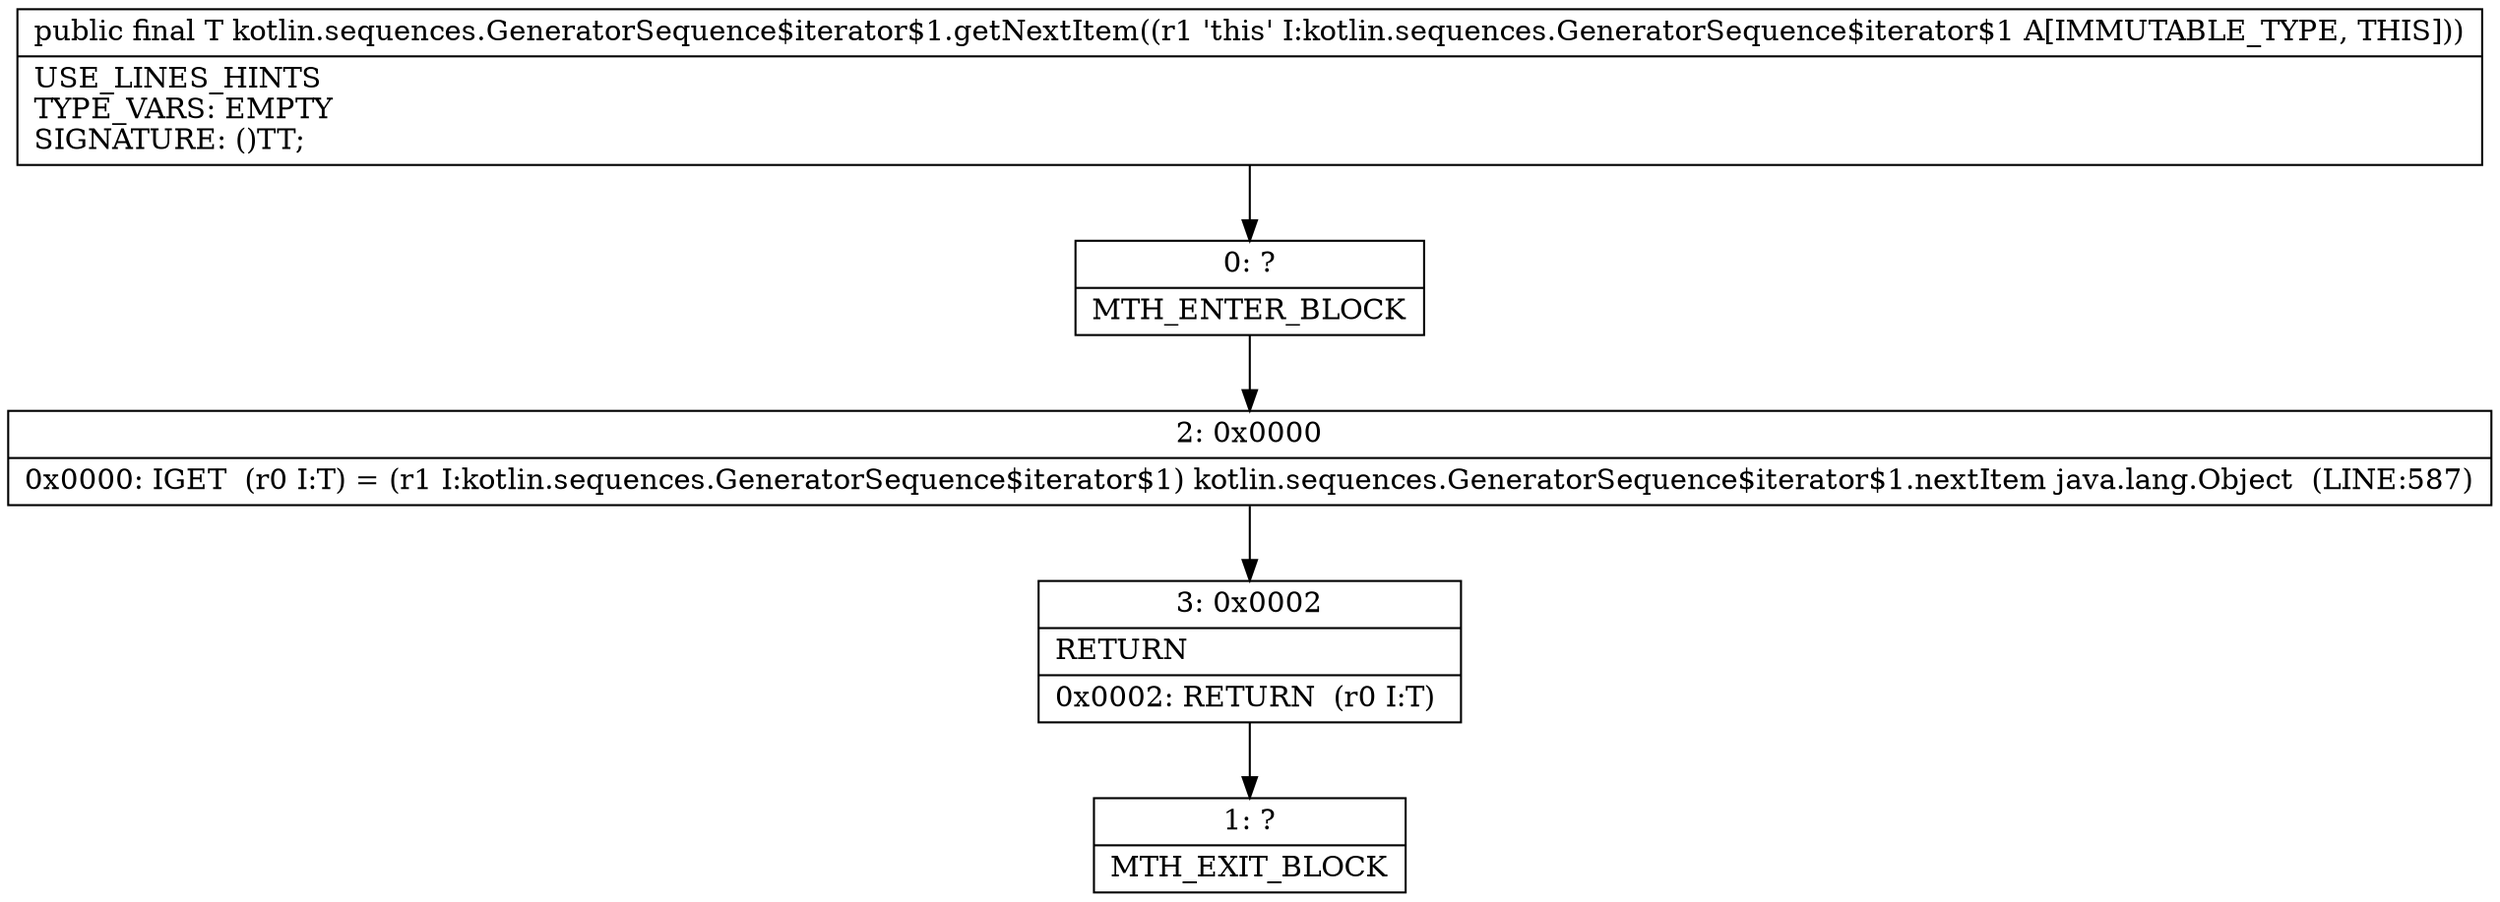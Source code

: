 digraph "CFG forkotlin.sequences.GeneratorSequence$iterator$1.getNextItem()Ljava\/lang\/Object;" {
Node_0 [shape=record,label="{0\:\ ?|MTH_ENTER_BLOCK\l}"];
Node_2 [shape=record,label="{2\:\ 0x0000|0x0000: IGET  (r0 I:T) = (r1 I:kotlin.sequences.GeneratorSequence$iterator$1) kotlin.sequences.GeneratorSequence$iterator$1.nextItem java.lang.Object  (LINE:587)\l}"];
Node_3 [shape=record,label="{3\:\ 0x0002|RETURN\l|0x0002: RETURN  (r0 I:T) \l}"];
Node_1 [shape=record,label="{1\:\ ?|MTH_EXIT_BLOCK\l}"];
MethodNode[shape=record,label="{public final T kotlin.sequences.GeneratorSequence$iterator$1.getNextItem((r1 'this' I:kotlin.sequences.GeneratorSequence$iterator$1 A[IMMUTABLE_TYPE, THIS]))  | USE_LINES_HINTS\lTYPE_VARS: EMPTY\lSIGNATURE: ()TT;\l}"];
MethodNode -> Node_0;Node_0 -> Node_2;
Node_2 -> Node_3;
Node_3 -> Node_1;
}

